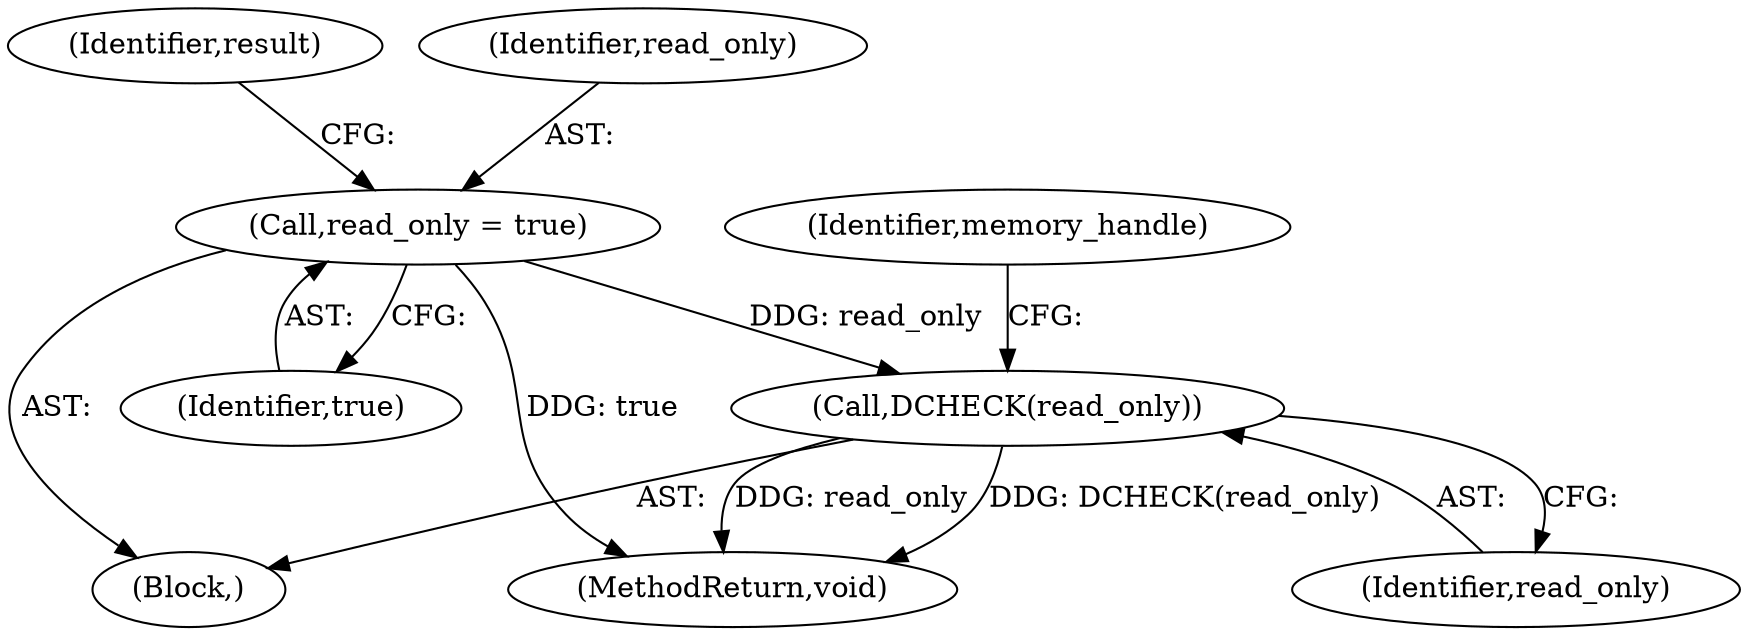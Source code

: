 digraph "1_Chrome_673ce95d481ea9368c4d4d43ac756ba1d6d9e608_12@del" {
"1000158" [label="(Call,DCHECK(read_only))"];
"1000142" [label="(Call,read_only = true)"];
"1000161" [label="(Identifier,memory_handle)"];
"1000106" [label="(Block,)"];
"1000159" [label="(Identifier,read_only)"];
"1000146" [label="(Identifier,result)"];
"1000142" [label="(Call,read_only = true)"];
"1000158" [label="(Call,DCHECK(read_only))"];
"1000144" [label="(Identifier,true)"];
"1000143" [label="(Identifier,read_only)"];
"1000164" [label="(MethodReturn,void)"];
"1000158" -> "1000106"  [label="AST: "];
"1000158" -> "1000159"  [label="CFG: "];
"1000159" -> "1000158"  [label="AST: "];
"1000161" -> "1000158"  [label="CFG: "];
"1000158" -> "1000164"  [label="DDG: read_only"];
"1000158" -> "1000164"  [label="DDG: DCHECK(read_only)"];
"1000142" -> "1000158"  [label="DDG: read_only"];
"1000142" -> "1000106"  [label="AST: "];
"1000142" -> "1000144"  [label="CFG: "];
"1000143" -> "1000142"  [label="AST: "];
"1000144" -> "1000142"  [label="AST: "];
"1000146" -> "1000142"  [label="CFG: "];
"1000142" -> "1000164"  [label="DDG: true"];
}
